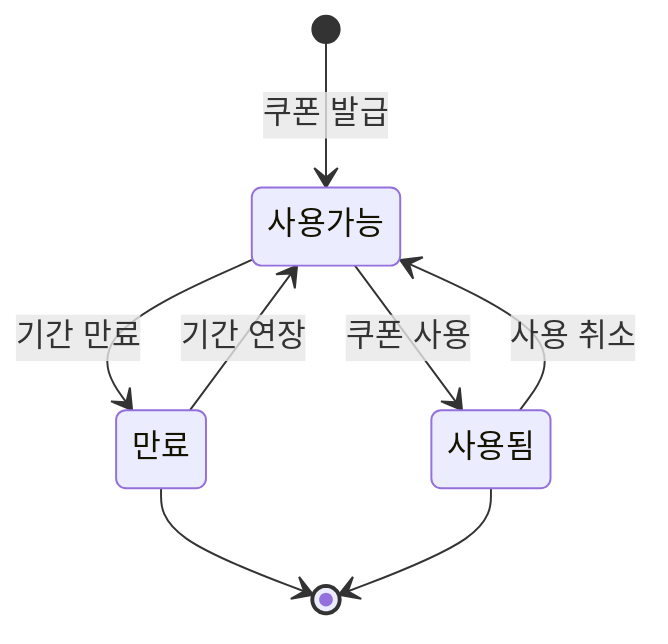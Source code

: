 stateDiagram-v2
    [*] --> 사용가능 : 쿠폰 발급
    사용가능 --> 사용됨 : 쿠폰 사용
    사용됨 --> 사용가능 : 사용 취소
    사용가능 --> 만료 : 기간 만료
    만료 --> 사용가능 : 기간 연장
    만료 --> [*]
    사용됨 --> [*]